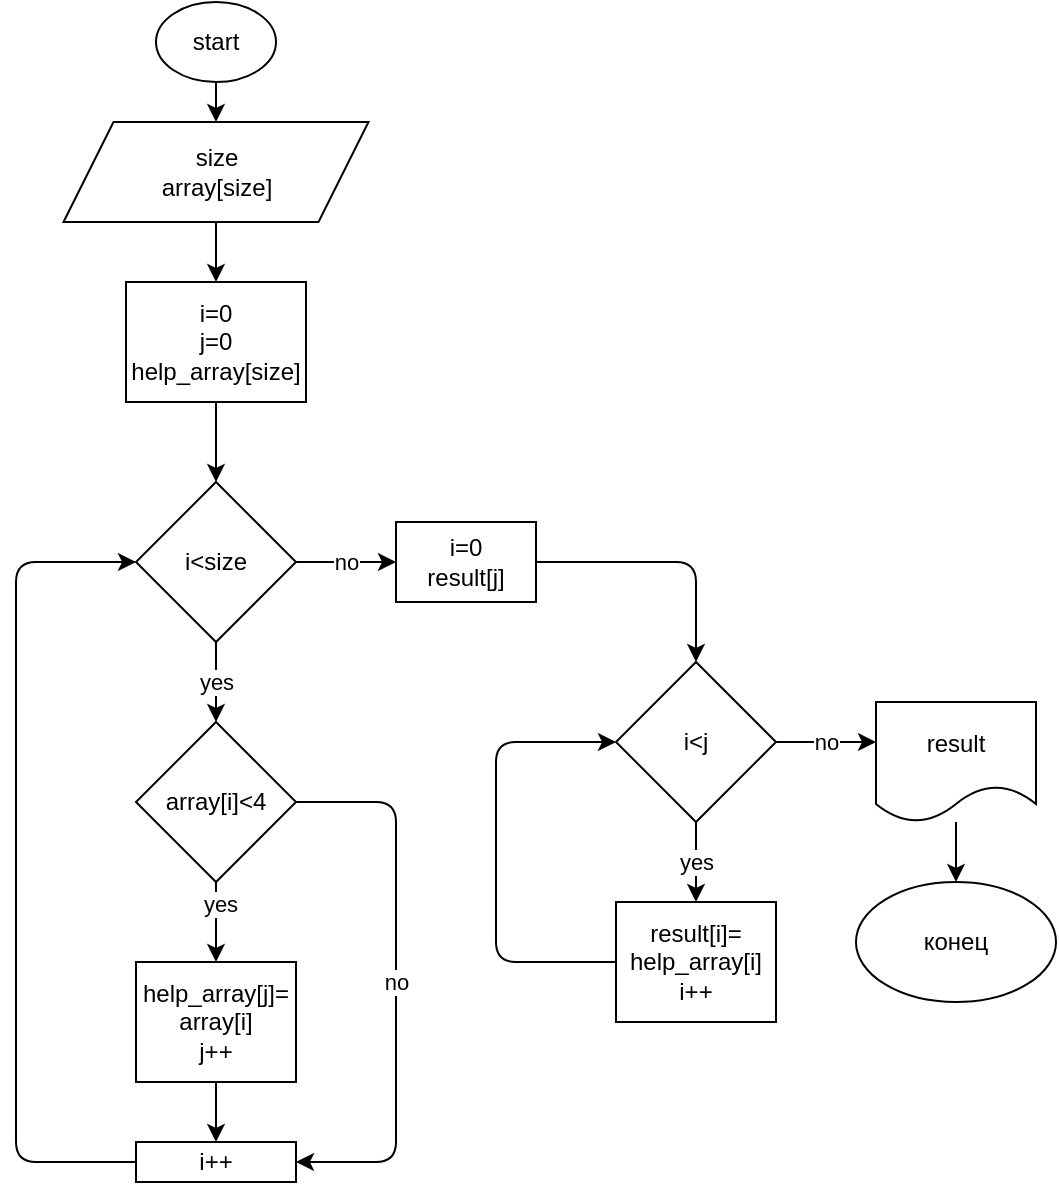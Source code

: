 <mxfile>
    <diagram id="tkqjmaZoc0Z6EJF4CETJ" name="Страница 1">
        <mxGraphModel dx="565" dy="442" grid="1" gridSize="10" guides="1" tooltips="1" connect="1" arrows="1" fold="1" page="1" pageScale="1" pageWidth="827" pageHeight="1169" math="0" shadow="0">
            <root>
                <mxCell id="0"/>
                <mxCell id="1" parent="0"/>
                <mxCell id="4" style="edgeStyle=none;html=1;entryX=0.5;entryY=0;entryDx=0;entryDy=0;" edge="1" parent="1" source="2" target="3">
                    <mxGeometry relative="1" as="geometry"/>
                </mxCell>
                <mxCell id="2" value="start" style="ellipse;whiteSpace=wrap;html=1;" vertex="1" parent="1">
                    <mxGeometry x="280" y="60" width="60" height="40" as="geometry"/>
                </mxCell>
                <mxCell id="9" style="edgeStyle=none;html=1;entryX=0.5;entryY=0;entryDx=0;entryDy=0;" edge="1" parent="1" source="3" target="6">
                    <mxGeometry relative="1" as="geometry"/>
                </mxCell>
                <mxCell id="3" value="size&lt;br&gt;array[size]&lt;br&gt;" style="shape=parallelogram;perimeter=parallelogramPerimeter;whiteSpace=wrap;html=1;fixedSize=1;size=25.0;" vertex="1" parent="1">
                    <mxGeometry x="233.75" y="120" width="152.5" height="50" as="geometry"/>
                </mxCell>
                <mxCell id="11" value="yes" style="edgeStyle=none;html=1;" edge="1" parent="1" source="5" target="7">
                    <mxGeometry relative="1" as="geometry"/>
                </mxCell>
                <mxCell id="21" value="no" style="edgeStyle=none;html=1;entryX=0;entryY=0.5;entryDx=0;entryDy=0;" edge="1" parent="1" source="5" target="19">
                    <mxGeometry relative="1" as="geometry"/>
                </mxCell>
                <mxCell id="5" value="i&amp;lt;size" style="rhombus;whiteSpace=wrap;html=1;" vertex="1" parent="1">
                    <mxGeometry x="270" y="300" width="80" height="80" as="geometry"/>
                </mxCell>
                <mxCell id="10" style="edgeStyle=none;html=1;entryX=0.5;entryY=0;entryDx=0;entryDy=0;" edge="1" parent="1" source="6" target="5">
                    <mxGeometry relative="1" as="geometry"/>
                </mxCell>
                <mxCell id="6" value="i=0&lt;br&gt;j=0&lt;br&gt;help_array[size]" style="rounded=0;whiteSpace=wrap;html=1;" vertex="1" parent="1">
                    <mxGeometry x="265" y="200" width="90" height="60" as="geometry"/>
                </mxCell>
                <mxCell id="13" style="edgeStyle=none;html=1;" edge="1" parent="1" source="7" target="12">
                    <mxGeometry relative="1" as="geometry"/>
                </mxCell>
                <mxCell id="17" value="yes" style="edgeLabel;html=1;align=center;verticalAlign=middle;resizable=0;points=[];" vertex="1" connectable="0" parent="13">
                    <mxGeometry x="-0.465" y="2" relative="1" as="geometry">
                        <mxPoint as="offset"/>
                    </mxGeometry>
                </mxCell>
                <mxCell id="16" value="no" style="edgeStyle=none;html=1;entryX=1;entryY=0.5;entryDx=0;entryDy=0;" edge="1" parent="1" source="7" target="14">
                    <mxGeometry relative="1" as="geometry">
                        <Array as="points">
                            <mxPoint x="400" y="460"/>
                            <mxPoint x="400" y="640"/>
                        </Array>
                    </mxGeometry>
                </mxCell>
                <mxCell id="7" value="array[i]&amp;lt;4" style="rhombus;whiteSpace=wrap;html=1;" vertex="1" parent="1">
                    <mxGeometry x="270" y="420" width="80" height="80" as="geometry"/>
                </mxCell>
                <mxCell id="15" style="edgeStyle=none;html=1;" edge="1" parent="1" source="12" target="14">
                    <mxGeometry relative="1" as="geometry"/>
                </mxCell>
                <mxCell id="12" value="help_array[j]=&lt;br&gt;array[i]&lt;br&gt;j++" style="rounded=0;whiteSpace=wrap;html=1;" vertex="1" parent="1">
                    <mxGeometry x="270" y="540" width="80" height="60" as="geometry"/>
                </mxCell>
                <mxCell id="18" style="edgeStyle=none;html=1;entryX=0;entryY=0.5;entryDx=0;entryDy=0;" edge="1" parent="1" source="14" target="5">
                    <mxGeometry relative="1" as="geometry">
                        <Array as="points">
                            <mxPoint x="210" y="640"/>
                            <mxPoint x="210" y="340"/>
                        </Array>
                    </mxGeometry>
                </mxCell>
                <mxCell id="14" value="i++" style="rounded=0;whiteSpace=wrap;html=1;" vertex="1" parent="1">
                    <mxGeometry x="270" y="630" width="80" height="20" as="geometry"/>
                </mxCell>
                <mxCell id="22" style="edgeStyle=none;html=1;entryX=0.5;entryY=0;entryDx=0;entryDy=0;exitX=1;exitY=0.5;exitDx=0;exitDy=0;" edge="1" parent="1" source="19" target="25">
                    <mxGeometry relative="1" as="geometry">
                        <mxPoint x="510" y="340" as="targetPoint"/>
                        <Array as="points">
                            <mxPoint x="550" y="340"/>
                        </Array>
                    </mxGeometry>
                </mxCell>
                <mxCell id="19" value="i=0&lt;br&gt;result[j]" style="rounded=0;whiteSpace=wrap;html=1;" vertex="1" parent="1">
                    <mxGeometry x="400" y="320" width="70" height="40" as="geometry"/>
                </mxCell>
                <mxCell id="23" value="yes" style="edgeStyle=none;html=1;" edge="1" parent="1" source="25">
                    <mxGeometry relative="1" as="geometry">
                        <mxPoint x="550" y="510.0" as="targetPoint"/>
                    </mxGeometry>
                </mxCell>
                <mxCell id="24" value="no" style="edgeStyle=none;html=1;entryX=0;entryY=0.5;entryDx=0;entryDy=0;" edge="1" parent="1" source="25">
                    <mxGeometry relative="1" as="geometry">
                        <mxPoint x="640" y="430.0" as="targetPoint"/>
                    </mxGeometry>
                </mxCell>
                <mxCell id="25" value="i&amp;lt;j" style="rhombus;whiteSpace=wrap;html=1;" vertex="1" parent="1">
                    <mxGeometry x="510" y="390" width="80" height="80" as="geometry"/>
                </mxCell>
                <mxCell id="32" style="edgeStyle=none;html=1;entryX=0;entryY=0.5;entryDx=0;entryDy=0;" edge="1" parent="1" source="33" target="25">
                    <mxGeometry relative="1" as="geometry">
                        <Array as="points">
                            <mxPoint x="450" y="540"/>
                            <mxPoint x="450" y="430"/>
                        </Array>
                    </mxGeometry>
                </mxCell>
                <mxCell id="33" value="result[i]=&lt;br&gt;help_array[i]&lt;br&gt;i++" style="rounded=0;whiteSpace=wrap;html=1;" vertex="1" parent="1">
                    <mxGeometry x="510" y="510" width="80" height="60" as="geometry"/>
                </mxCell>
                <mxCell id="38" style="edgeStyle=none;html=1;entryX=0.5;entryY=0;entryDx=0;entryDy=0;" edge="1" parent="1" source="36" target="37">
                    <mxGeometry relative="1" as="geometry"/>
                </mxCell>
                <mxCell id="36" value="result" style="shape=document;whiteSpace=wrap;html=1;boundedLbl=1;" vertex="1" parent="1">
                    <mxGeometry x="640" y="410" width="80" height="60" as="geometry"/>
                </mxCell>
                <mxCell id="37" value="конец" style="ellipse;whiteSpace=wrap;html=1;" vertex="1" parent="1">
                    <mxGeometry x="630" y="500" width="100" height="60" as="geometry"/>
                </mxCell>
            </root>
        </mxGraphModel>
    </diagram>
</mxfile>